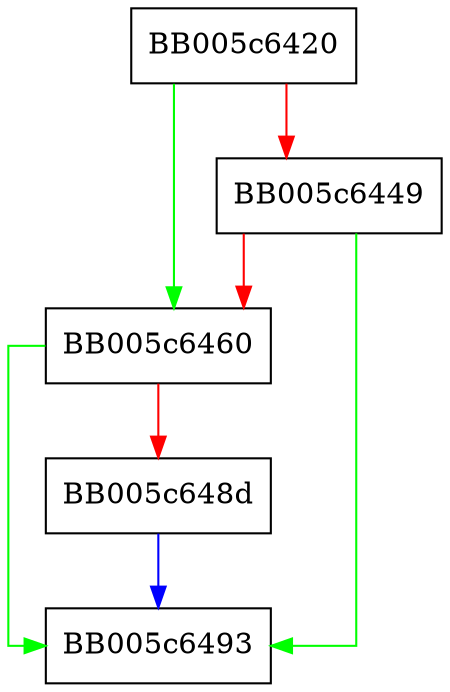digraph EVP_RAND_generate {
  node [shape="box"];
  graph [splines=ortho];
  BB005c6420 -> BB005c6460 [color="green"];
  BB005c6420 -> BB005c6449 [color="red"];
  BB005c6449 -> BB005c6493 [color="green"];
  BB005c6449 -> BB005c6460 [color="red"];
  BB005c6460 -> BB005c6493 [color="green"];
  BB005c6460 -> BB005c648d [color="red"];
  BB005c648d -> BB005c6493 [color="blue"];
}